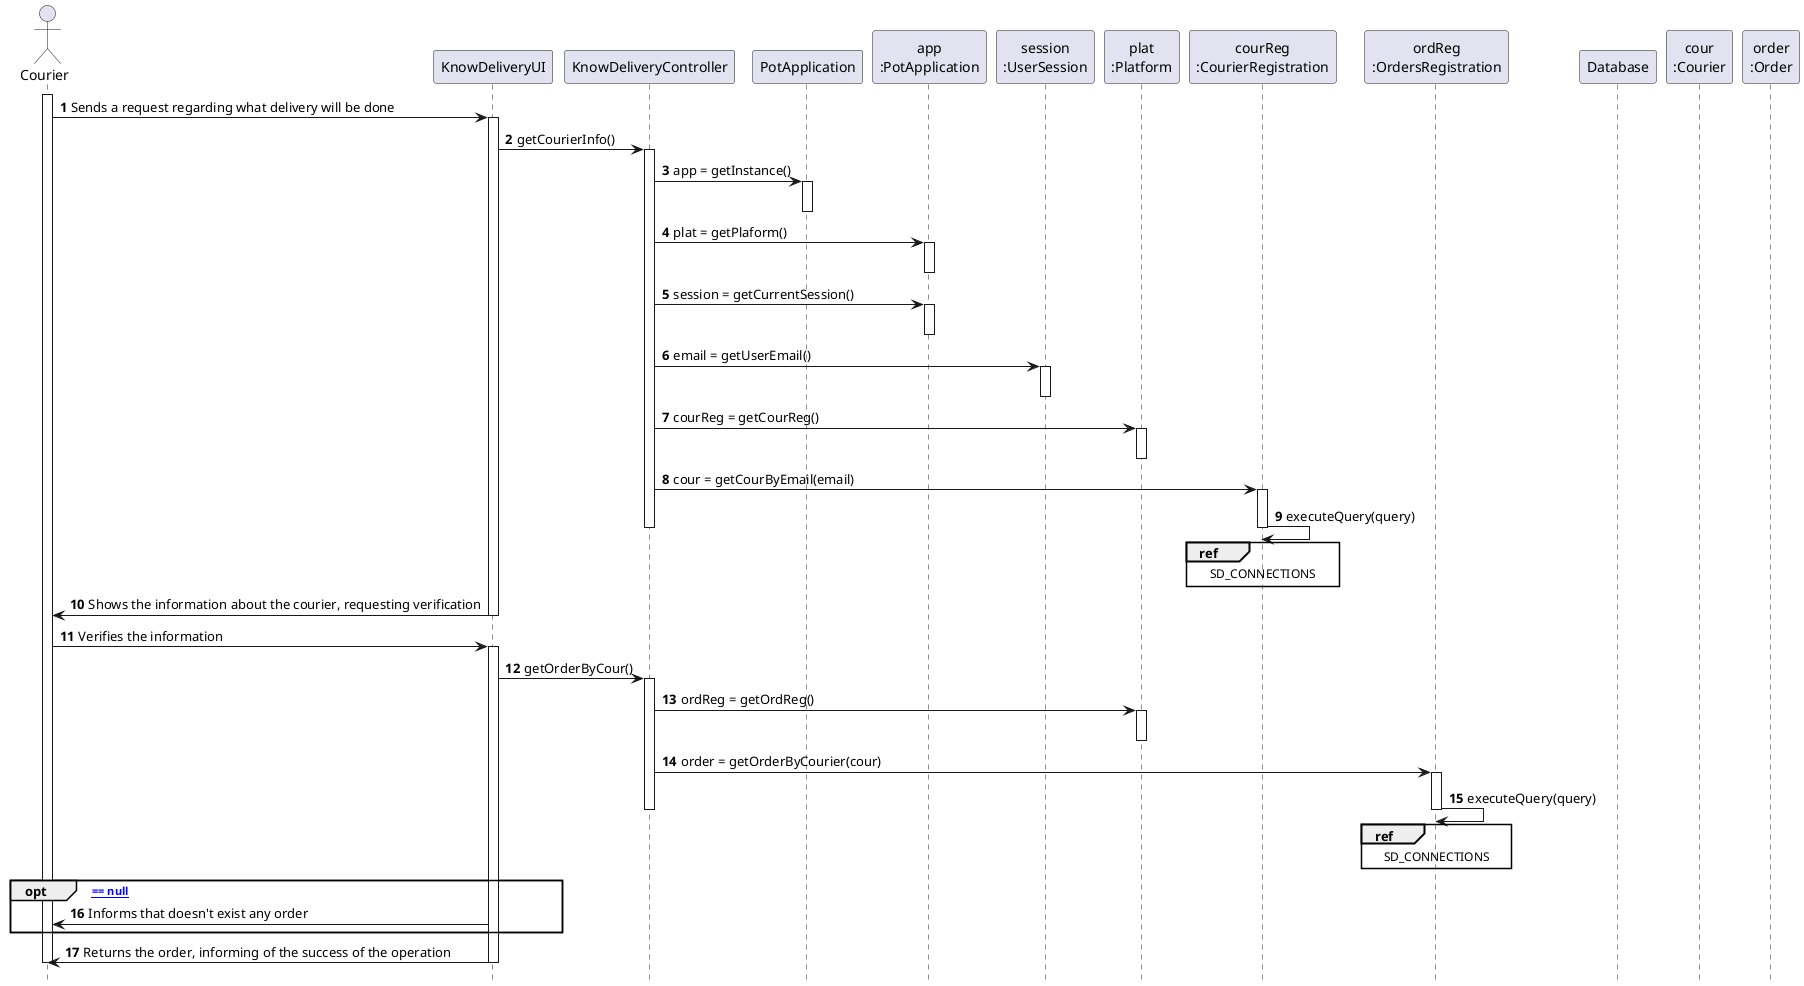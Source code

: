 @startuml
autonumber
hide footbox

actor "Courier" as COUR

participant "KnowDeliveryUI" as UI
participant "KnowDeliveryController" as CTRL
participant "PotApplication" as _APP
participant "app\n:PotApplication" as APP
participant "session\n:UserSession" as SESSION
participant "plat\n:Platform" as PLAT
participant "courReg\n:CourierRegistration" as COURREG
participant "ordReg\n:OrdersRegistration" as ORDREG
participant "Database" as DB
participant "cour\n:Courier" as C
participant "order\n:Order" as O

activate COUR

COUR -> UI : Sends a request regarding what delivery will be done
activate UI
UI -> CTRL : getCourierInfo()
activate CTRL
CTRL -> _APP: app = getInstance()
activate _APP
deactivate _APP

CTRL -> APP: plat = getPlaform()
activate APP
deactivate APP

CTRL -> APP: session = getCurrentSession()
activate APP
deactivate APP

CTRL -> SESSION: email = getUserEmail()
activate SESSION
deactivate SESSION
CTRL -> PLAT : courReg = getCourReg()
activate PLAT
deactivate PLAT
CTRL -> COURREG : cour = getCourByEmail(email)
activate COURREG
COURREG -> COURREG : executeQuery(query)
ref over COURREG : SD_CONNECTIONS
deactivate COURREG
deactivate CTRL
UI -> COUR : Shows the information about the courier, requesting verification
deactivate UI
COUR -> UI : Verifies the information
activate UI
UI -> CTRL : getOrderByCour()
activate CTRL
CTRL -> PLAT : ordReg = getOrdReg()
activate PLAT
deactivate PLAT
CTRL -> ORDREG : order = getOrderByCourier(cour)
activate ORDREG
ORDREG -> ORDREG : executeQuery(query)
ref over ORDREG : SD_CONNECTIONS
deactivate ORDREG
deactivate CTRL
opt [ order == null]
UI -> COUR : Informs that doesn't exist any order
end opt
UI -> COUR : Returns the order, informing of the success of the operation
deactivate UI
deactivate COUR

@enduml